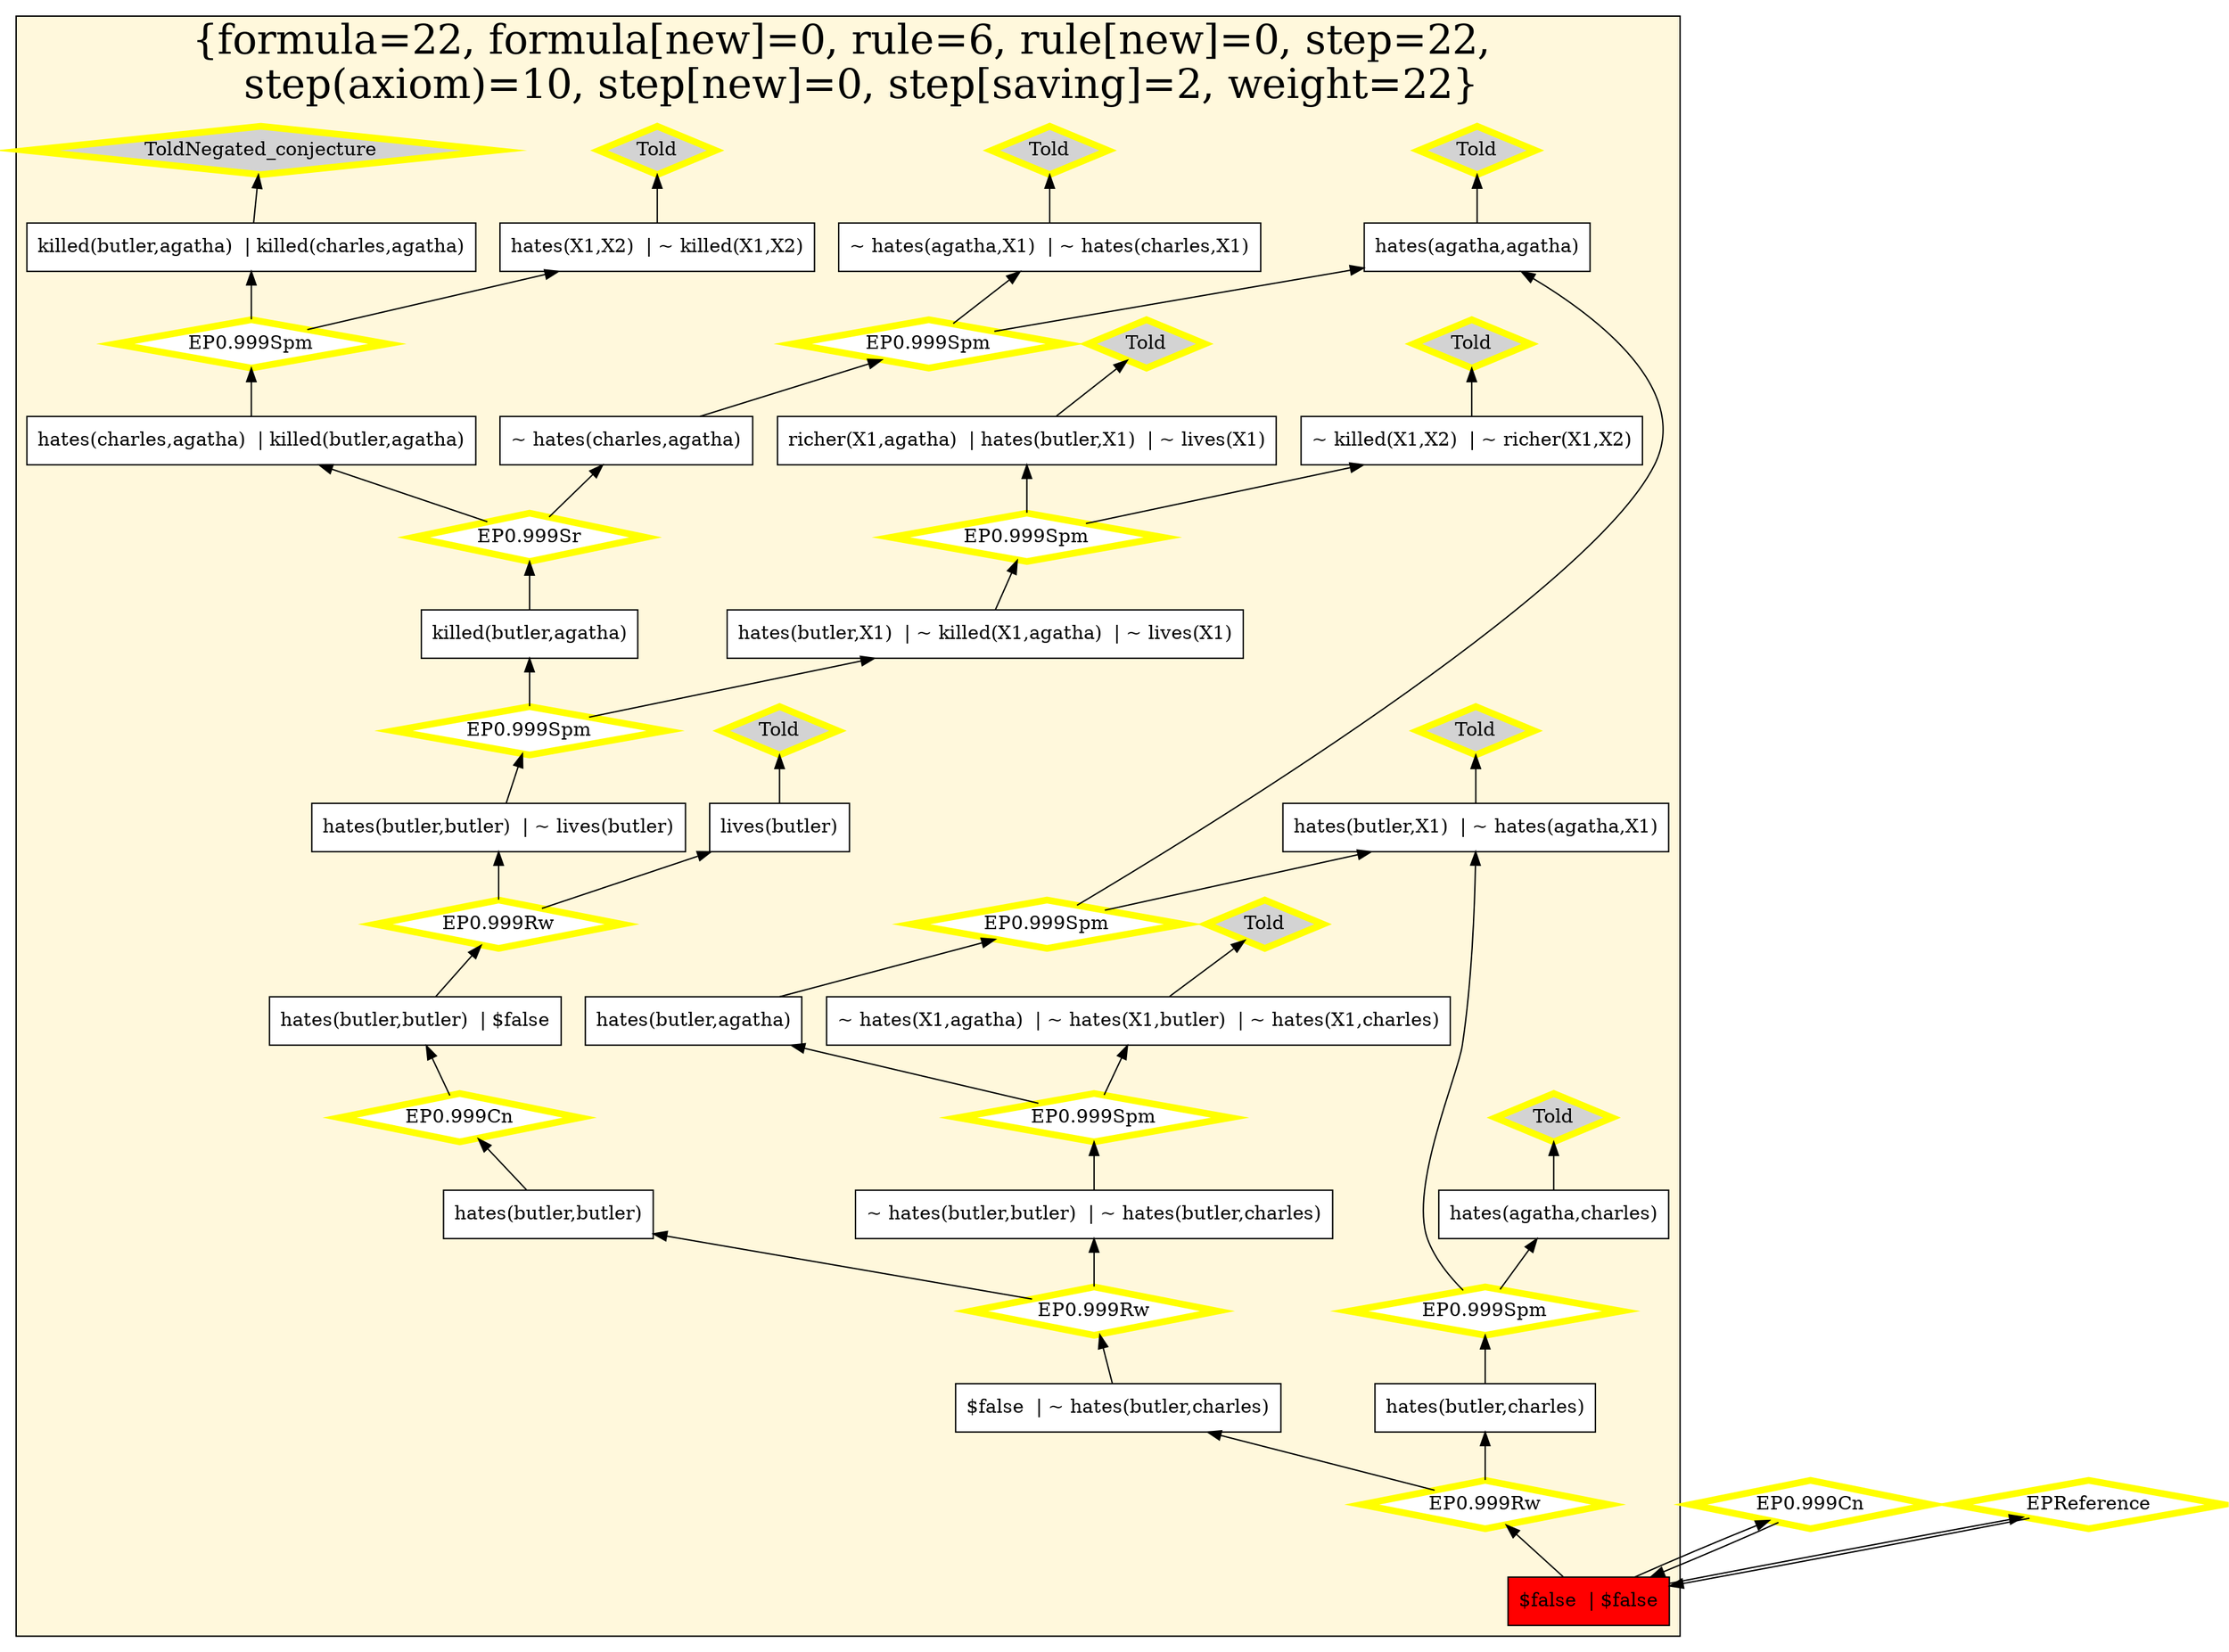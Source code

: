 digraph g 
{ rankdir=BT;
   
  "x_45" [ URL="http://inference-web.org/proofs/tptp/Solutions/PUZ/PUZ001-1/EP---1.1/answer.owl#ns_5_conclusion" color="black" shape="box" label="~ hates(agatha,X1)  | ~ hates(charles,X1)" fillcolor="white" style="filled"  ];
  "x_26" [ URL="http://inference-web.org/proofs/tptp/Solutions/PUZ/PUZ001-1/EP---1.1/answer.owl#ns_14_conclusion" color="black" shape="box" label="hates(butler,agatha)" fillcolor="white" style="filled"  ];
  "x_11" [ URL="http://inference-web.org/proofs/tptp/Solutions/PUZ/PUZ001-1/EP---1.1/answer.owl#ns_29_conclusion" color="black" shape="box" label="hates(butler,butler)  | ~ lives(butler)" fillcolor="white" style="filled"  ];
  "x_12" [ URL="http://inference-web.org/proofs/tptp/Solutions/PUZ/PUZ001-1/EP---1.1/answer.owl#ns_18_conclusion" color="black" shape="box" label="hates(butler,X1)  | ~ killed(X1,agatha)  | ~ lives(X1)" fillcolor="white" style="filled"  ];
  "x_73" [ URL="http://inference-web.org/proofs/tptp/Solutions/PUZ/PUZ001-1/EP---1.1/answer.owl#ns_4_conclusion" color="black" shape="box" label="~ killed(X1,X2)  | ~ richer(X1,X2)" fillcolor="white" style="filled"  ];
  "x_86" [ URL="http://inference-web.org/proofs/tptp/Solutions/PUZ/PUZ001-1/EP---1.1/answer.owl#ns_32_conclusion" color="black" shape="box" label="$false  | ~ hates(butler,charles)" fillcolor="white" style="filled"  ];
  "x_61" [ URL="http://inference-web.org/proofs/tptp/Solutions/PUZ/PUZ001-1/EP---1.1/answer.owl#ns_2_conclusion" color="black" shape="box" label="lives(butler)" fillcolor="white" style="filled"  ];
  "x_80" [ URL="http://inference-web.org/proofs/tptp/Solutions/PUZ/PUZ001-1/EP---1.1/answer.owl#ns_31_conclusion" color="black" shape="box" label="hates(butler,butler)" fillcolor="white" style="filled"  ];
  "x_74" [ URL="http://inference-web.org/proofs/tptp/Solutions/PUZ/PUZ001-1/EP---1.1/answer.owl#ns_16_conclusion" color="black" shape="box" label="~ hates(charles,agatha)" fillcolor="white" style="filled"  ];
  "x_76" [ URL="http://inference-web.org/proofs/tptp/Solutions/PUZ/PUZ001-1/EP---1.1/answer.owl#ns_22_conclusion" color="black" shape="box" label="~ hates(butler,butler)  | ~ hates(butler,charles)" fillcolor="white" style="filled"  ];
  "x_91" [ URL="http://inference-web.org/proofs/tptp/Solutions/PUZ/PUZ001-1/EP---1.1/answer.owl#ns_7_conclusion" color="black" shape="box" label="hates(agatha,agatha)" fillcolor="white" style="filled"  ];
  "x_46" [ URL="http://inference-web.org/proofs/tptp/Solutions/PUZ/PUZ001-1/EP---1.1/answer.owl#ns_15_conclusion" color="black" shape="box" label="hates(butler,charles)" fillcolor="white" style="filled"  ];
  "x_52" [ URL="http://inference-web.org/proofs/tptp/Solutions/PUZ/PUZ001-1/EP---1.1/answer.owl#ns_34_conclusion" color="black" shape="box" label="$false" fillcolor="red" style="filled"  ];
  "x_54" [ URL="http://inference-web.org/proofs/tptp/Solutions/PUZ/PUZ001-1/EP---1.1/answer.owl#ns_13_conclusion" color="black" shape="box" label="hates(charles,agatha)  | killed(butler,agatha)" fillcolor="white" style="filled"  ];
  "x_94" [ URL="http://inference-web.org/proofs/tptp/Solutions/PUZ/PUZ001-1/EP---1.1/answer.owl#ns_30_conclusion" color="black" shape="box" label="hates(butler,butler)  | $false" fillcolor="white" style="filled"  ];
  "x_52" [ URL="http://inference-web.org/proofs/tptp/Solutions/PUZ/PUZ001-1/EP---1.1/answer.owl#ns_35_conclusion" color="black" shape="box" label="$false" fillcolor="red" style="filled"  ];
  "x_95" [ URL="http://inference-web.org/proofs/tptp/Solutions/PUZ/PUZ001-1/EP---1.1/answer.owl#ns_6_conclusion" color="black" shape="box" label="~ hates(X1,agatha)  | ~ hates(X1,butler)  | ~ hates(X1,charles)" fillcolor="white" style="filled"  ];
  "x_52" [ URL="http://inference-web.org/proofs/tptp/Solutions/PUZ/PUZ001-1/EP---1.1/answer.owl#ns_33_conclusion" color="black" shape="box" label="$false  | $false" fillcolor="red" style="filled"  ];
  "x_100" [ URL="http://inference-web.org/proofs/tptp/Solutions/PUZ/PUZ001-1/EP---1.1/answer.owl#ns_25_conclusion" color="black" shape="box" label="killed(butler,agatha)" fillcolor="white" style="filled"  ];
  "x_62" [ URL="http://inference-web.org/proofs/tptp/Solutions/PUZ/PUZ001-1/EP---1.1/answer.owl#ns_10_conclusion" color="black" shape="box" label="hates(butler,X1)  | ~ hates(agatha,X1)" fillcolor="white" style="filled"  ];
  "x_68" [ URL="http://inference-web.org/proofs/tptp/Solutions/PUZ/PUZ001-1/EP---1.1/answer.owl#ns_12_conclusion" color="black" shape="box" label="killed(butler,agatha)  | killed(charles,agatha)" fillcolor="white" style="filled"  ];
  "x_79" [ URL="http://inference-web.org/proofs/tptp/Solutions/PUZ/PUZ001-1/EP---1.1/answer.owl#ns_8_conclusion" color="black" shape="box" label="hates(agatha,charles)" fillcolor="white" style="filled"  ];
  "x_33" [ URL="http://inference-web.org/proofs/tptp/Solutions/PUZ/PUZ001-1/EP---1.1/answer.owl#ns_9_conclusion" color="black" shape="box" label="hates(X1,X2)  | ~ killed(X1,X2)" fillcolor="white" style="filled"  ];
  "x_32" [ URL="http://inference-web.org/proofs/tptp/Solutions/PUZ/PUZ001-1/EP---1.1/answer.owl#ns_11_conclusion" color="black" shape="box" label="richer(X1,agatha)  | hates(butler,X1)  | ~ lives(X1)" fillcolor="white" style="filled"  ];
  "-10e3408f:1242cc60da2:-7fb6" [ URL="http://browser.inference-web.org/iwbrowser/BrowseNodeSet?url=http%3A%2F%2Finference-web.org%2Fproofs%2Ftptp%2FSolutions%2FPUZ%2FPUZ001-1%2FEP---1.1%2Fanswer.owl%23ns_31" color="yellow" shape="diamond" label="EP0.999Cn" fillcolor="white" style="filled" penwidth="5"  ];
  "x_80" -> "-10e3408f:1242cc60da2:-7fb6";
  "-10e3408f:1242cc60da2:-7fb6" -> "x_94";
  "-10e3408f:1242cc60da2:-7f8d" [ URL="http://browser.inference-web.org/iwbrowser/BrowseNodeSet?url=http%3A%2F%2Finference-web.org%2Fproofs%2Ftptp%2FSolutions%2FPUZ%2FPUZ001-1%2FEP---1.1%2Fanswer.owl%23ns_22" color="yellow" shape="diamond" label="EP0.999Spm" fillcolor="white" style="filled" penwidth="5"  ];
  "x_76" -> "-10e3408f:1242cc60da2:-7f8d";
  "-10e3408f:1242cc60da2:-7f8d" -> "x_26";
  "-10e3408f:1242cc60da2:-7f8d" -> "x_95";
  "-10e3408f:1242cc60da2:-7fb9" [ URL="http://browser.inference-web.org/iwbrowser/BrowseNodeSet?url=http%3A%2F%2Finference-web.org%2Fproofs%2Ftptp%2FSolutions%2FPUZ%2FPUZ001-1%2FEP---1.1%2Fanswer.owl%23ns_32" color="yellow" shape="diamond" label="EP0.999Rw" fillcolor="white" style="filled" penwidth="5"  ];
  "x_86" -> "-10e3408f:1242cc60da2:-7fb9";
  "-10e3408f:1242cc60da2:-7fb9" -> "x_76";
  "-10e3408f:1242cc60da2:-7fb9" -> "x_80";
  "-10e3408f:1242cc60da2:-7fae" [ URL="http://browser.inference-web.org/iwbrowser/BrowseNodeSet?url=http%3A%2F%2Finference-web.org%2Fproofs%2Ftptp%2FSolutions%2FPUZ%2FPUZ001-1%2FEP---1.1%2Fanswer.owl%23ns_29" color="yellow" shape="diamond" label="EP0.999Spm" fillcolor="white" style="filled" penwidth="5"  ];
  "x_11" -> "-10e3408f:1242cc60da2:-7fae";
  "-10e3408f:1242cc60da2:-7fae" -> "x_12";
  "-10e3408f:1242cc60da2:-7fae" -> "x_100";
  "-10e3408f:1242cc60da2:-7f8a" [ URL="http://browser.inference-web.org/iwbrowser/BrowseNodeSet?url=http%3A%2F%2Finference-web.org%2Fproofs%2Ftptp%2FSolutions%2FPUZ%2FPUZ001-1%2FEP---1.1%2Fanswer.owl%23ns_14" color="yellow" shape="diamond" label="EP0.999Spm" fillcolor="white" style="filled" penwidth="5"  ];
  "x_26" -> "-10e3408f:1242cc60da2:-7f8a";
  "-10e3408f:1242cc60da2:-7f8a" -> "x_62";
  "-10e3408f:1242cc60da2:-7f8a" -> "x_91";
  "-10e3408f:1242cc60da2:-7fab" [ URL="http://browser.inference-web.org/iwbrowser/BrowseNodeSet?url=http%3A%2F%2Finference-web.org%2Fproofs%2Ftptp%2FSolutions%2FPUZ%2FPUZ001-1%2FEP---1.1%2Fanswer.owl%23ns_25" color="yellow" shape="diamond" label="EP0.999Sr" fillcolor="white" style="filled" penwidth="5"  ];
  "x_100" -> "-10e3408f:1242cc60da2:-7fab";
  "-10e3408f:1242cc60da2:-7fab" -> "x_54";
  "-10e3408f:1242cc60da2:-7fab" -> "x_74";
  "-10e3408f:1242cc60da2:-7fa2" [ URL="http://browser.inference-web.org/iwbrowser/BrowseNodeSet?url=http%3A%2F%2Finference-web.org%2Fproofs%2Ftptp%2FSolutions%2FPUZ%2FPUZ001-1%2FEP---1.1%2Fanswer.owl%23ns_5" color="yellow" shape="diamond" label="Told" fillcolor="lightgrey" style="filled" penwidth="5"  ];
  "x_45" -> "-10e3408f:1242cc60da2:-7fa2";
  "-10e3408f:1242cc60da2:-7fc2" [ URL="http://browser.inference-web.org/iwbrowser/BrowseNodeSet?url=http%3A%2F%2Finference-web.org%2Fproofs%2Ftptp%2FSolutions%2FPUZ%2FPUZ001-1%2FEP---1.1%2Fanswer.owl%23ns_33" color="yellow" shape="diamond" label="EP0.999Rw" fillcolor="white" style="filled" penwidth="5"  ];
  "x_52" -> "-10e3408f:1242cc60da2:-7fc2";
  "-10e3408f:1242cc60da2:-7fc2" -> "x_46";
  "-10e3408f:1242cc60da2:-7fc2" -> "x_86";
  "-10e3408f:1242cc60da2:-7fbf" [ URL="http://browser.inference-web.org/iwbrowser/BrowseNodeSet?url=http%3A%2F%2Finference-web.org%2Fproofs%2Ftptp%2FSolutions%2FPUZ%2FPUZ001-1%2FEP---1.1%2Fanswer.owl%23ns_15" color="yellow" shape="diamond" label="EP0.999Spm" fillcolor="white" style="filled" penwidth="5"  ];
  "x_46" -> "-10e3408f:1242cc60da2:-7fbf";
  "-10e3408f:1242cc60da2:-7fbf" -> "x_62";
  "-10e3408f:1242cc60da2:-7fbf" -> "x_79";
  "-10e3408f:1242cc60da2:-7fa5" [ URL="http://browser.inference-web.org/iwbrowser/BrowseNodeSet?url=http%3A%2F%2Finference-web.org%2Fproofs%2Ftptp%2FSolutions%2FPUZ%2FPUZ001-1%2FEP---1.1%2Fanswer.owl%23ns_7" color="yellow" shape="diamond" label="Told" fillcolor="lightgrey" style="filled" penwidth="5"  ];
  "x_91" -> "-10e3408f:1242cc60da2:-7fa5";
  "-10e3408f:1242cc60da2:-7fb4" [ URL="http://browser.inference-web.org/iwbrowser/BrowseNodeSet?url=http%3A%2F%2Finference-web.org%2Fproofs%2Ftptp%2FSolutions%2FPUZ%2FPUZ001-1%2FEP---1.1%2Fanswer.owl%23ns_30" color="yellow" shape="diamond" label="EP0.999Rw" fillcolor="white" style="filled" penwidth="5"  ];
  "x_94" -> "-10e3408f:1242cc60da2:-7fb4";
  "-10e3408f:1242cc60da2:-7fb4" -> "x_11";
  "-10e3408f:1242cc60da2:-7fb4" -> "x_61";
  "-10e3408f:1242cc60da2:-7f87" [ URL="http://browser.inference-web.org/iwbrowser/BrowseNodeSet?url=http%3A%2F%2Finference-web.org%2Fproofs%2Ftptp%2FSolutions%2FPUZ%2FPUZ001-1%2FEP---1.1%2Fanswer.owl%23ns_6" color="yellow" shape="diamond" label="Told" fillcolor="lightgrey" style="filled" penwidth="5"  ];
  "x_95" -> "-10e3408f:1242cc60da2:-7f87";
  "-10e3408f:1242cc60da2:-7f93" [ URL="http://browser.inference-web.org/iwbrowser/BrowseNodeSet?url=http%3A%2F%2Finference-web.org%2Fproofs%2Ftptp%2FSolutions%2FPUZ%2FPUZ001-1%2FEP---1.1%2Fanswer.owl%23ns_11" color="yellow" shape="diamond" label="Told" fillcolor="lightgrey" style="filled" penwidth="5"  ];
  "x_32" -> "-10e3408f:1242cc60da2:-7f93";
  "-10e3408f:1242cc60da2:-7fc4" [ URL="http://browser.inference-web.org/iwbrowser/BrowseNodeSet?url=http%3A%2F%2Finference-web.org%2Fproofs%2Ftptp%2FSolutions%2FPUZ%2FPUZ001-1%2FEP---1.1%2Fanswer.owl%23ns_34" color="yellow" shape="diamond" label="EP0.999Cn" fillcolor="white" style="filled" penwidth="5"  ];
  "x_52" -> "-10e3408f:1242cc60da2:-7fc4";
  "-10e3408f:1242cc60da2:-7fc4" -> "x_52";
  "-10e3408f:1242cc60da2:-7fc6" [ URL="http://browser.inference-web.org/iwbrowser/BrowseNodeSet?url=http%3A%2F%2Finference-web.org%2Fproofs%2Ftptp%2FSolutions%2FPUZ%2FPUZ001-1%2FEP---1.1%2Fanswer.owl%23answer" color="yellow" shape="diamond" label="EPReference" fillcolor="white" style="filled" penwidth="5"  ];
  "x_52" -> "-10e3408f:1242cc60da2:-7fc6";
  "-10e3408f:1242cc60da2:-7fc6" -> "x_52";
  "-10e3408f:1242cc60da2:-7fa8" [ URL="http://browser.inference-web.org/iwbrowser/BrowseNodeSet?url=http%3A%2F%2Finference-web.org%2Fproofs%2Ftptp%2FSolutions%2FPUZ%2FPUZ001-1%2FEP---1.1%2Fanswer.owl%23ns_16" color="yellow" shape="diamond" label="EP0.999Spm" fillcolor="white" style="filled" penwidth="5"  ];
  "x_74" -> "-10e3408f:1242cc60da2:-7fa8";
  "-10e3408f:1242cc60da2:-7fa8" -> "x_45";
  "-10e3408f:1242cc60da2:-7fa8" -> "x_91";
  "-10e3408f:1242cc60da2:-7f99" [ URL="http://browser.inference-web.org/iwbrowser/BrowseNodeSet?url=http%3A%2F%2Finference-web.org%2Fproofs%2Ftptp%2FSolutions%2FPUZ%2FPUZ001-1%2FEP---1.1%2Fanswer.owl%23ns_9" color="yellow" shape="diamond" label="Told" fillcolor="lightgrey" style="filled" penwidth="5"  ];
  "x_33" -> "-10e3408f:1242cc60da2:-7f99";
  "-10e3408f:1242cc60da2:-7f96" [ URL="http://browser.inference-web.org/iwbrowser/BrowseNodeSet?url=http%3A%2F%2Finference-web.org%2Fproofs%2Ftptp%2FSolutions%2FPUZ%2FPUZ001-1%2FEP---1.1%2Fanswer.owl%23ns_18" color="yellow" shape="diamond" label="EP0.999Spm" fillcolor="white" style="filled" penwidth="5"  ];
  "x_12" -> "-10e3408f:1242cc60da2:-7f96";
  "-10e3408f:1242cc60da2:-7f96" -> "x_32";
  "-10e3408f:1242cc60da2:-7f96" -> "x_73";
  "-10e3408f:1242cc60da2:-7f9c" [ URL="http://browser.inference-web.org/iwbrowser/BrowseNodeSet?url=http%3A%2F%2Finference-web.org%2Fproofs%2Ftptp%2FSolutions%2FPUZ%2FPUZ001-1%2FEP---1.1%2Fanswer.owl%23ns_12" color="yellow" shape="diamond" label="ToldNegated_conjecture" fillcolor="lightgrey" style="filled" penwidth="5"  ];
  "x_68" -> "-10e3408f:1242cc60da2:-7f9c";
  "-10e3408f:1242cc60da2:-7fc9" [ URL="http://browser.inference-web.org/iwbrowser/BrowseNodeSet?url=http%3A%2F%2Finference-web.org%2Fproofs%2Ftptp%2FSolutions%2FPUZ%2FPUZ001-1%2FEP---1.1%2Fanswer.owl%23ns_10" color="yellow" shape="diamond" label="Told" fillcolor="lightgrey" style="filled" penwidth="5"  ];
  "x_62" -> "-10e3408f:1242cc60da2:-7fc9";
  "-10e3408f:1242cc60da2:-7fb1" [ URL="http://browser.inference-web.org/iwbrowser/BrowseNodeSet?url=http%3A%2F%2Finference-web.org%2Fproofs%2Ftptp%2FSolutions%2FPUZ%2FPUZ001-1%2FEP---1.1%2Fanswer.owl%23ns_2" color="yellow" shape="diamond" label="Told" fillcolor="lightgrey" style="filled" penwidth="5"  ];
  "x_61" -> "-10e3408f:1242cc60da2:-7fb1";
  "-10e3408f:1242cc60da2:-7f9f" [ URL="http://browser.inference-web.org/iwbrowser/BrowseNodeSet?url=http%3A%2F%2Finference-web.org%2Fproofs%2Ftptp%2FSolutions%2FPUZ%2FPUZ001-1%2FEP---1.1%2Fanswer.owl%23ns_13" color="yellow" shape="diamond" label="EP0.999Spm" fillcolor="white" style="filled" penwidth="5"  ];
  "x_54" -> "-10e3408f:1242cc60da2:-7f9f";
  "-10e3408f:1242cc60da2:-7f9f" -> "x_33";
  "-10e3408f:1242cc60da2:-7f9f" -> "x_68";
  "-10e3408f:1242cc60da2:-7f90" [ URL="http://browser.inference-web.org/iwbrowser/BrowseNodeSet?url=http%3A%2F%2Finference-web.org%2Fproofs%2Ftptp%2FSolutions%2FPUZ%2FPUZ001-1%2FEP---1.1%2Fanswer.owl%23ns_4" color="yellow" shape="diamond" label="Told" fillcolor="lightgrey" style="filled" penwidth="5"  ];
  "x_73" -> "-10e3408f:1242cc60da2:-7f90";
  "-10e3408f:1242cc60da2:-7fbc" [ URL="http://browser.inference-web.org/iwbrowser/BrowseNodeSet?url=http%3A%2F%2Finference-web.org%2Fproofs%2Ftptp%2FSolutions%2FPUZ%2FPUZ001-1%2FEP---1.1%2Fanswer.owl%23ns_8" color="yellow" shape="diamond" label="Told" fillcolor="lightgrey" style="filled" penwidth="5"  ];
  "x_79" -> "-10e3408f:1242cc60da2:-7fbc";
  
 subgraph cluster_opt 
{ labelloc=b label="{formula=22, formula[new]=0, rule=6, rule[new]=0, step=22, \n  step(axiom)=10, step[new]=0, step[saving]=2, weight=22}" 
 fontsize=30 fillcolor=cornsilk style=filled 
  x_68 ; x_32 ; x_100 ; x_33 ; x_76 ; x_11 ; x_79 ; x_12 ; x_46 ; x_73 ; x_74 ; x_45 ; x_86 ; x_80 ; x_54 ; x_52 ; x_95 ; x_94 ; x_26 ; x_62 ; x_61 ; x_91 ; "-10e3408f:1242cc60da2:-7fb6" ;
 "-10e3408f:1242cc60da2:-7f8d" ;
 "-10e3408f:1242cc60da2:-7fb9" ;
 "-10e3408f:1242cc60da2:-7fae" ;
 "-10e3408f:1242cc60da2:-7f8a" ;
 "-10e3408f:1242cc60da2:-7fab" ;
 "-10e3408f:1242cc60da2:-7fa2" ;
 "-10e3408f:1242cc60da2:-7fc2" ;
 "-10e3408f:1242cc60da2:-7fbf" ;
 "-10e3408f:1242cc60da2:-7fa5" ;
 "-10e3408f:1242cc60da2:-7fb4" ;
 "-10e3408f:1242cc60da2:-7f87" ;
 "-10e3408f:1242cc60da2:-7f93" ;
 "-10e3408f:1242cc60da2:-7fa8" ;
 "-10e3408f:1242cc60da2:-7f99" ;
 "-10e3408f:1242cc60da2:-7f96" ;
 "-10e3408f:1242cc60da2:-7fb1" ;
 "-10e3408f:1242cc60da2:-7fc9" ;
 "-10e3408f:1242cc60da2:-7f9c" ;
 "-10e3408f:1242cc60da2:-7f9f" ;
 "-10e3408f:1242cc60da2:-7fbc" ;
 "-10e3408f:1242cc60da2:-7f90" ;
 
}
 
}
